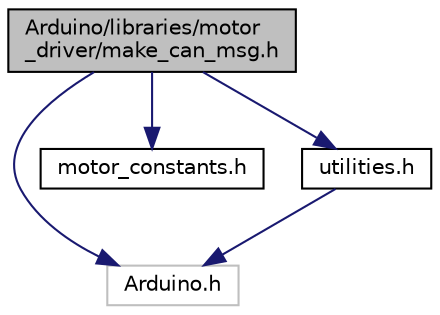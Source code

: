 digraph "Arduino/libraries/motor_driver/make_can_msg.h"
{
 // LATEX_PDF_SIZE
  edge [fontname="Helvetica",fontsize="10",labelfontname="Helvetica",labelfontsize="10"];
  node [fontname="Helvetica",fontsize="10",shape=record];
  Node1 [label="Arduino/libraries/motor\l_driver/make_can_msg.h",height=0.2,width=0.4,color="black", fillcolor="grey75", style="filled", fontcolor="black",tooltip=" "];
  Node1 -> Node2 [color="midnightblue",fontsize="10",style="solid",fontname="Helvetica"];
  Node2 [label="Arduino.h",height=0.2,width=0.4,color="grey75", fillcolor="white", style="filled",tooltip=" "];
  Node1 -> Node3 [color="midnightblue",fontsize="10",style="solid",fontname="Helvetica"];
  Node3 [label="motor_constants.h",height=0.2,width=0.4,color="black", fillcolor="white", style="filled",URL="$motor__constants_8h.html",tooltip=" "];
  Node1 -> Node4 [color="midnightblue",fontsize="10",style="solid",fontname="Helvetica"];
  Node4 [label="utilities.h",height=0.2,width=0.4,color="black", fillcolor="white", style="filled",URL="$utilities_8h.html",tooltip=" "];
  Node4 -> Node2 [color="midnightblue",fontsize="10",style="solid",fontname="Helvetica"];
}
